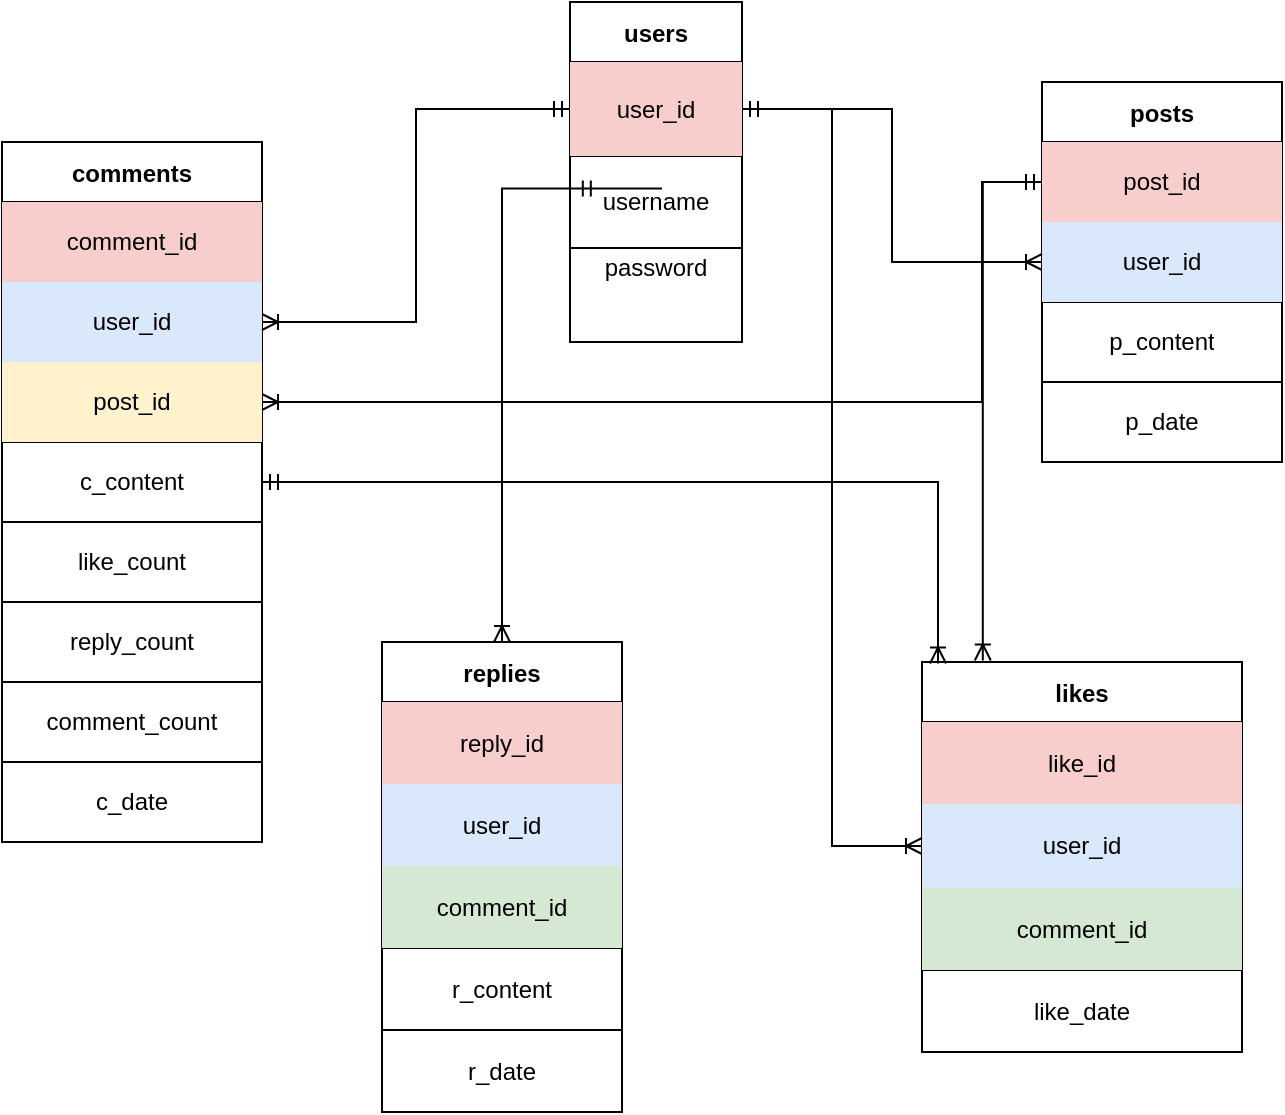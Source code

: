 <mxfile version="21.6.1" type="google">
  <diagram name="Page-1" id="Fj_TykIYIW2eTKfNjTPK">
    <mxGraphModel grid="1" page="1" gridSize="10" guides="1" tooltips="1" connect="1" arrows="1" fold="1" pageScale="1" pageWidth="827" pageHeight="1169" math="0" shadow="0">
      <root>
        <mxCell id="0" />
        <mxCell id="1" parent="0" />
        <mxCell id="C80B-kKx-FUJXn9aEN4--11" value="users" style="shape=table;startSize=30;container=1;collapsible=0;childLayout=tableLayout;fontStyle=1" vertex="1" parent="1">
          <mxGeometry x="354" y="20" width="86" height="170" as="geometry" />
        </mxCell>
        <mxCell id="C80B-kKx-FUJXn9aEN4--12" value="" style="shape=tableRow;horizontal=0;startSize=0;swimlaneHead=0;swimlaneBody=0;strokeColor=inherit;top=0;left=0;bottom=0;right=0;collapsible=0;dropTarget=0;fillColor=none;points=[[0,0.5],[1,0.5]];portConstraint=eastwest;" vertex="1" parent="C80B-kKx-FUJXn9aEN4--11">
          <mxGeometry y="30" width="86" height="47" as="geometry" />
        </mxCell>
        <mxCell id="C80B-kKx-FUJXn9aEN4--13" value="user_id" style="shape=partialRectangle;html=1;whiteSpace=wrap;connectable=0;strokeColor=#b85450;overflow=hidden;fillColor=#f8cecc;top=0;left=0;bottom=0;right=0;pointerEvents=1;" vertex="1" parent="C80B-kKx-FUJXn9aEN4--12">
          <mxGeometry width="86" height="47" as="geometry">
            <mxRectangle width="86" height="47" as="alternateBounds" />
          </mxGeometry>
        </mxCell>
        <mxCell id="C80B-kKx-FUJXn9aEN4--14" value="" style="shape=tableRow;horizontal=0;startSize=0;swimlaneHead=0;swimlaneBody=0;strokeColor=inherit;top=0;left=0;bottom=0;right=0;collapsible=0;dropTarget=0;fillColor=none;points=[[0,0.5],[1,0.5]];portConstraint=eastwest;" vertex="1" parent="C80B-kKx-FUJXn9aEN4--11">
          <mxGeometry y="77" width="86" height="46" as="geometry" />
        </mxCell>
        <mxCell id="C80B-kKx-FUJXn9aEN4--15" value="username" style="shape=partialRectangle;html=1;whiteSpace=wrap;connectable=0;strokeColor=inherit;overflow=hidden;fillColor=none;top=0;left=0;bottom=0;right=0;pointerEvents=1;" vertex="1" parent="C80B-kKx-FUJXn9aEN4--14">
          <mxGeometry width="86" height="46" as="geometry">
            <mxRectangle width="86" height="46" as="alternateBounds" />
          </mxGeometry>
        </mxCell>
        <mxCell id="C80B-kKx-FUJXn9aEN4--16" value="" style="shape=tableRow;horizontal=0;startSize=0;swimlaneHead=0;swimlaneBody=0;strokeColor=inherit;top=0;left=0;bottom=0;right=0;collapsible=0;dropTarget=0;fillColor=none;points=[[0,0.5],[1,0.5]];portConstraint=eastwest;" vertex="1" parent="C80B-kKx-FUJXn9aEN4--11">
          <mxGeometry y="123" width="86" height="47" as="geometry" />
        </mxCell>
        <mxCell id="C80B-kKx-FUJXn9aEN4--17" value="password&lt;table&gt;&lt;tbody&gt;&lt;tr&gt;&lt;td&gt;&lt;br&gt;&lt;/td&gt;&lt;/tr&gt;&lt;tr&gt;&lt;td&gt;&lt;br&gt;&lt;/td&gt;&lt;/tr&gt;&lt;tr&gt;&lt;td&gt;&lt;br&gt;&lt;/td&gt;&lt;/tr&gt;&lt;tr&gt;&lt;td&gt;&lt;br&gt;&lt;/td&gt;&lt;/tr&gt;&lt;tr&gt;&lt;td&gt;&lt;br&gt;&lt;/td&gt;&lt;/tr&gt;&lt;/tbody&gt;&lt;/table&gt;" style="shape=partialRectangle;html=1;whiteSpace=wrap;connectable=0;strokeColor=inherit;overflow=hidden;fillColor=none;top=0;left=0;bottom=0;right=0;pointerEvents=1;" vertex="1" parent="C80B-kKx-FUJXn9aEN4--16">
          <mxGeometry width="86" height="47" as="geometry">
            <mxRectangle width="86" height="47" as="alternateBounds" />
          </mxGeometry>
        </mxCell>
        <mxCell id="C80B-kKx-FUJXn9aEN4--24" value="comments" style="shape=table;startSize=30;container=1;collapsible=0;childLayout=tableLayout;fontStyle=1" vertex="1" parent="1">
          <mxGeometry x="70" y="90" width="130" height="350" as="geometry" />
        </mxCell>
        <mxCell id="C80B-kKx-FUJXn9aEN4--25" value="" style="shape=tableRow;horizontal=0;startSize=0;swimlaneHead=0;swimlaneBody=0;strokeColor=#b85450;top=0;left=0;bottom=0;right=0;collapsible=0;dropTarget=0;fillColor=#f8cecc;points=[[0,0.5],[1,0.5]];portConstraint=eastwest;" vertex="1" parent="C80B-kKx-FUJXn9aEN4--24">
          <mxGeometry y="30" width="130" height="40" as="geometry" />
        </mxCell>
        <mxCell id="C80B-kKx-FUJXn9aEN4--26" value="comment_id" style="shape=partialRectangle;html=1;whiteSpace=wrap;connectable=0;strokeColor=inherit;overflow=hidden;fillColor=none;top=0;left=0;bottom=0;right=0;pointerEvents=1;" vertex="1" parent="C80B-kKx-FUJXn9aEN4--25">
          <mxGeometry width="130" height="40" as="geometry">
            <mxRectangle width="130" height="40" as="alternateBounds" />
          </mxGeometry>
        </mxCell>
        <mxCell id="C80B-kKx-FUJXn9aEN4--27" value="" style="shape=tableRow;horizontal=0;startSize=0;swimlaneHead=0;swimlaneBody=0;strokeColor=inherit;top=0;left=0;bottom=0;right=0;collapsible=0;dropTarget=0;fillColor=none;points=[[0,0.5],[1,0.5]];portConstraint=eastwest;" vertex="1" parent="C80B-kKx-FUJXn9aEN4--24">
          <mxGeometry y="70" width="130" height="40" as="geometry" />
        </mxCell>
        <mxCell id="C80B-kKx-FUJXn9aEN4--28" value="user_id" style="shape=partialRectangle;html=1;whiteSpace=wrap;connectable=0;strokeColor=#6c8ebf;overflow=hidden;fillColor=#dae8fc;top=0;left=0;bottom=0;right=0;pointerEvents=1;" vertex="1" parent="C80B-kKx-FUJXn9aEN4--27">
          <mxGeometry width="130" height="40" as="geometry">
            <mxRectangle width="130" height="40" as="alternateBounds" />
          </mxGeometry>
        </mxCell>
        <mxCell id="C80B-kKx-FUJXn9aEN4--29" value="" style="shape=tableRow;horizontal=0;startSize=0;swimlaneHead=0;swimlaneBody=0;strokeColor=inherit;top=0;left=0;bottom=0;right=0;collapsible=0;dropTarget=0;fillColor=none;points=[[0,0.5],[1,0.5]];portConstraint=eastwest;" vertex="1" parent="C80B-kKx-FUJXn9aEN4--24">
          <mxGeometry y="110" width="130" height="40" as="geometry" />
        </mxCell>
        <mxCell id="C80B-kKx-FUJXn9aEN4--30" value="post_id" style="shape=partialRectangle;html=1;whiteSpace=wrap;connectable=0;strokeColor=#d6b656;overflow=hidden;fillColor=#fff2cc;top=0;left=0;bottom=0;right=0;pointerEvents=1;" vertex="1" parent="C80B-kKx-FUJXn9aEN4--29">
          <mxGeometry width="130" height="40" as="geometry">
            <mxRectangle width="130" height="40" as="alternateBounds" />
          </mxGeometry>
        </mxCell>
        <mxCell id="C80B-kKx-FUJXn9aEN4--31" value="" style="shape=tableRow;horizontal=0;startSize=0;swimlaneHead=0;swimlaneBody=0;strokeColor=inherit;top=0;left=0;bottom=0;right=0;collapsible=0;dropTarget=0;fillColor=none;points=[[0,0.5],[1,0.5]];portConstraint=eastwest;" vertex="1" parent="C80B-kKx-FUJXn9aEN4--24">
          <mxGeometry y="150" width="130" height="40" as="geometry" />
        </mxCell>
        <mxCell id="C80B-kKx-FUJXn9aEN4--32" value="c_content" style="shape=partialRectangle;html=1;whiteSpace=wrap;connectable=0;strokeColor=inherit;overflow=hidden;fillColor=none;top=0;left=0;bottom=0;right=0;pointerEvents=1;" vertex="1" parent="C80B-kKx-FUJXn9aEN4--31">
          <mxGeometry width="130" height="40" as="geometry">
            <mxRectangle width="130" height="40" as="alternateBounds" />
          </mxGeometry>
        </mxCell>
        <mxCell id="3DiP7d0eMVGVt6MRuFkm-5" value="" style="shape=tableRow;horizontal=0;startSize=0;swimlaneHead=0;swimlaneBody=0;strokeColor=inherit;top=0;left=0;bottom=0;right=0;collapsible=0;dropTarget=0;fillColor=none;points=[[0,0.5],[1,0.5]];portConstraint=eastwest;" vertex="1" parent="C80B-kKx-FUJXn9aEN4--24">
          <mxGeometry y="190" width="130" height="40" as="geometry" />
        </mxCell>
        <mxCell id="3DiP7d0eMVGVt6MRuFkm-6" value="like_count" style="shape=partialRectangle;html=1;whiteSpace=wrap;connectable=0;strokeColor=inherit;overflow=hidden;fillColor=none;top=0;left=0;bottom=0;right=0;pointerEvents=1;" vertex="1" parent="3DiP7d0eMVGVt6MRuFkm-5">
          <mxGeometry width="130" height="40" as="geometry">
            <mxRectangle width="130" height="40" as="alternateBounds" />
          </mxGeometry>
        </mxCell>
        <mxCell id="yr2vT68bQ3zHwlUV2fQY-1" value="" style="shape=tableRow;horizontal=0;startSize=0;swimlaneHead=0;swimlaneBody=0;strokeColor=inherit;top=0;left=0;bottom=0;right=0;collapsible=0;dropTarget=0;fillColor=none;points=[[0,0.5],[1,0.5]];portConstraint=eastwest;" vertex="1" parent="C80B-kKx-FUJXn9aEN4--24">
          <mxGeometry y="230" width="130" height="40" as="geometry" />
        </mxCell>
        <mxCell id="yr2vT68bQ3zHwlUV2fQY-2" value="reply_count" style="shape=partialRectangle;html=1;whiteSpace=wrap;connectable=0;strokeColor=inherit;overflow=hidden;fillColor=none;top=0;left=0;bottom=0;right=0;pointerEvents=1;" vertex="1" parent="yr2vT68bQ3zHwlUV2fQY-1">
          <mxGeometry width="130" height="40" as="geometry">
            <mxRectangle width="130" height="40" as="alternateBounds" />
          </mxGeometry>
        </mxCell>
        <mxCell id="3DiP7d0eMVGVt6MRuFkm-7" value="" style="shape=tableRow;horizontal=0;startSize=0;swimlaneHead=0;swimlaneBody=0;strokeColor=inherit;top=0;left=0;bottom=0;right=0;collapsible=0;dropTarget=0;fillColor=none;points=[[0,0.5],[1,0.5]];portConstraint=eastwest;" vertex="1" parent="C80B-kKx-FUJXn9aEN4--24">
          <mxGeometry y="270" width="130" height="40" as="geometry" />
        </mxCell>
        <mxCell id="3DiP7d0eMVGVt6MRuFkm-8" value="comment_count" style="shape=partialRectangle;html=1;whiteSpace=wrap;connectable=0;strokeColor=inherit;overflow=hidden;fillColor=none;top=0;left=0;bottom=0;right=0;pointerEvents=1;" vertex="1" parent="3DiP7d0eMVGVt6MRuFkm-7">
          <mxGeometry width="130" height="40" as="geometry">
            <mxRectangle width="130" height="40" as="alternateBounds" />
          </mxGeometry>
        </mxCell>
        <mxCell id="C80B-kKx-FUJXn9aEN4--33" value="" style="shape=tableRow;horizontal=0;startSize=0;swimlaneHead=0;swimlaneBody=0;strokeColor=inherit;top=0;left=0;bottom=0;right=0;collapsible=0;dropTarget=0;fillColor=none;points=[[0,0.5],[1,0.5]];portConstraint=eastwest;" vertex="1" parent="C80B-kKx-FUJXn9aEN4--24">
          <mxGeometry y="310" width="130" height="40" as="geometry" />
        </mxCell>
        <mxCell id="C80B-kKx-FUJXn9aEN4--34" value="c_date" style="shape=partialRectangle;html=1;whiteSpace=wrap;connectable=0;strokeColor=inherit;overflow=hidden;fillColor=none;top=0;left=0;bottom=0;right=0;pointerEvents=1;" vertex="1" parent="C80B-kKx-FUJXn9aEN4--33">
          <mxGeometry width="130" height="40" as="geometry">
            <mxRectangle width="130" height="40" as="alternateBounds" />
          </mxGeometry>
        </mxCell>
        <mxCell id="C80B-kKx-FUJXn9aEN4--35" value="posts" style="shape=table;startSize=30;container=1;collapsible=0;childLayout=tableLayout;fontStyle=1" vertex="1" parent="1">
          <mxGeometry x="590" y="60" width="120" height="190" as="geometry" />
        </mxCell>
        <mxCell id="C80B-kKx-FUJXn9aEN4--36" value="" style="shape=tableRow;horizontal=0;startSize=0;swimlaneHead=0;swimlaneBody=0;strokeColor=inherit;top=0;left=0;bottom=0;right=0;collapsible=0;dropTarget=0;fillColor=none;points=[[0,0.5],[1,0.5]];portConstraint=eastwest;" vertex="1" parent="C80B-kKx-FUJXn9aEN4--35">
          <mxGeometry y="30" width="120" height="40" as="geometry" />
        </mxCell>
        <mxCell id="C80B-kKx-FUJXn9aEN4--37" value="post_id" style="shape=partialRectangle;html=1;whiteSpace=wrap;connectable=0;strokeColor=#b85450;overflow=hidden;fillColor=#f8cecc;top=0;left=0;bottom=0;right=0;pointerEvents=1;" vertex="1" parent="C80B-kKx-FUJXn9aEN4--36">
          <mxGeometry width="120" height="40" as="geometry">
            <mxRectangle width="120" height="40" as="alternateBounds" />
          </mxGeometry>
        </mxCell>
        <mxCell id="C80B-kKx-FUJXn9aEN4--38" value="" style="shape=tableRow;horizontal=0;startSize=0;swimlaneHead=0;swimlaneBody=0;strokeColor=inherit;top=0;left=0;bottom=0;right=0;collapsible=0;dropTarget=0;fillColor=none;points=[[0,0.5],[1,0.5]];portConstraint=eastwest;" vertex="1" parent="C80B-kKx-FUJXn9aEN4--35">
          <mxGeometry y="70" width="120" height="40" as="geometry" />
        </mxCell>
        <mxCell id="C80B-kKx-FUJXn9aEN4--39" value="user_id" style="shape=partialRectangle;html=1;whiteSpace=wrap;connectable=0;strokeColor=#6c8ebf;overflow=hidden;fillColor=#dae8fc;top=0;left=0;bottom=0;right=0;pointerEvents=1;" vertex="1" parent="C80B-kKx-FUJXn9aEN4--38">
          <mxGeometry width="120" height="40" as="geometry">
            <mxRectangle width="120" height="40" as="alternateBounds" />
          </mxGeometry>
        </mxCell>
        <mxCell id="C80B-kKx-FUJXn9aEN4--40" value="" style="shape=tableRow;horizontal=0;startSize=0;swimlaneHead=0;swimlaneBody=0;strokeColor=inherit;top=0;left=0;bottom=0;right=0;collapsible=0;dropTarget=0;fillColor=none;points=[[0,0.5],[1,0.5]];portConstraint=eastwest;" vertex="1" parent="C80B-kKx-FUJXn9aEN4--35">
          <mxGeometry y="110" width="120" height="40" as="geometry" />
        </mxCell>
        <mxCell id="C80B-kKx-FUJXn9aEN4--41" value="p_content" style="shape=partialRectangle;html=1;whiteSpace=wrap;connectable=0;strokeColor=inherit;overflow=hidden;fillColor=none;top=0;left=0;bottom=0;right=0;pointerEvents=1;" vertex="1" parent="C80B-kKx-FUJXn9aEN4--40">
          <mxGeometry width="120" height="40" as="geometry">
            <mxRectangle width="120" height="40" as="alternateBounds" />
          </mxGeometry>
        </mxCell>
        <mxCell id="C80B-kKx-FUJXn9aEN4--42" value="" style="shape=tableRow;horizontal=0;startSize=0;swimlaneHead=0;swimlaneBody=0;strokeColor=inherit;top=0;left=0;bottom=0;right=0;collapsible=0;dropTarget=0;fillColor=none;points=[[0,0.5],[1,0.5]];portConstraint=eastwest;" vertex="1" parent="C80B-kKx-FUJXn9aEN4--35">
          <mxGeometry y="150" width="120" height="40" as="geometry" />
        </mxCell>
        <mxCell id="C80B-kKx-FUJXn9aEN4--43" value="p_date" style="shape=partialRectangle;html=1;whiteSpace=wrap;connectable=0;strokeColor=inherit;overflow=hidden;fillColor=none;top=0;left=0;bottom=0;right=0;pointerEvents=1;" vertex="1" parent="C80B-kKx-FUJXn9aEN4--42">
          <mxGeometry width="120" height="40" as="geometry">
            <mxRectangle width="120" height="40" as="alternateBounds" />
          </mxGeometry>
        </mxCell>
        <mxCell id="C80B-kKx-FUJXn9aEN4--90" style="edgeStyle=orthogonalEdgeStyle;rounded=0;orthogonalLoop=1;jettySize=auto;html=1;exitX=0.5;exitY=0;exitDx=0;exitDy=0;entryX=0.028;entryY=0.352;entryDx=0;entryDy=0;entryPerimeter=0;endArrow=ERmandOne;endFill=0;" edge="1" parent="1" source="C80B-kKx-FUJXn9aEN4--55" target="C80B-kKx-FUJXn9aEN4--14">
          <mxGeometry relative="1" as="geometry" />
        </mxCell>
        <mxCell id="C80B-kKx-FUJXn9aEN4--55" value="replies" style="shape=table;startSize=30;container=1;collapsible=0;childLayout=tableLayout;fontStyle=1" vertex="1" parent="1">
          <mxGeometry x="260" y="340" width="120" height="235" as="geometry" />
        </mxCell>
        <mxCell id="C80B-kKx-FUJXn9aEN4--56" value="" style="shape=tableRow;horizontal=0;startSize=0;swimlaneHead=0;swimlaneBody=0;strokeColor=inherit;top=0;left=0;bottom=0;right=0;collapsible=0;dropTarget=0;fillColor=none;points=[[0,0.5],[1,0.5]];portConstraint=eastwest;" vertex="1" parent="C80B-kKx-FUJXn9aEN4--55">
          <mxGeometry y="30" width="120" height="41" as="geometry" />
        </mxCell>
        <mxCell id="C80B-kKx-FUJXn9aEN4--57" value="reply_id" style="shape=partialRectangle;html=1;whiteSpace=wrap;connectable=0;strokeColor=#b85450;overflow=hidden;fillColor=#f8cecc;top=0;left=0;bottom=0;right=0;pointerEvents=1;" vertex="1" parent="C80B-kKx-FUJXn9aEN4--56">
          <mxGeometry width="120" height="41" as="geometry">
            <mxRectangle width="120" height="41" as="alternateBounds" />
          </mxGeometry>
        </mxCell>
        <mxCell id="C80B-kKx-FUJXn9aEN4--58" value="" style="shape=tableRow;horizontal=0;startSize=0;swimlaneHead=0;swimlaneBody=0;strokeColor=inherit;top=0;left=0;bottom=0;right=0;collapsible=0;dropTarget=0;fillColor=none;points=[[0,0.5],[1,0.5]];portConstraint=eastwest;" vertex="1" parent="C80B-kKx-FUJXn9aEN4--55">
          <mxGeometry y="71" width="120" height="41" as="geometry" />
        </mxCell>
        <mxCell id="C80B-kKx-FUJXn9aEN4--59" value="user_id" style="shape=partialRectangle;html=1;whiteSpace=wrap;connectable=0;strokeColor=#6c8ebf;overflow=hidden;fillColor=#dae8fc;top=0;left=0;bottom=0;right=0;pointerEvents=1;" vertex="1" parent="C80B-kKx-FUJXn9aEN4--58">
          <mxGeometry width="120" height="41" as="geometry">
            <mxRectangle width="120" height="41" as="alternateBounds" />
          </mxGeometry>
        </mxCell>
        <mxCell id="C80B-kKx-FUJXn9aEN4--60" value="" style="shape=tableRow;horizontal=0;startSize=0;swimlaneHead=0;swimlaneBody=0;strokeColor=inherit;top=0;left=0;bottom=0;right=0;collapsible=0;dropTarget=0;fillColor=none;points=[[0,0.5],[1,0.5]];portConstraint=eastwest;" vertex="1" parent="C80B-kKx-FUJXn9aEN4--55">
          <mxGeometry y="112" width="120" height="41" as="geometry" />
        </mxCell>
        <mxCell id="C80B-kKx-FUJXn9aEN4--61" value="comment_id" style="shape=partialRectangle;html=1;whiteSpace=wrap;connectable=0;strokeColor=#82b366;overflow=hidden;fillColor=#d5e8d4;top=0;left=0;bottom=0;right=0;pointerEvents=1;" vertex="1" parent="C80B-kKx-FUJXn9aEN4--60">
          <mxGeometry width="120" height="41" as="geometry">
            <mxRectangle width="120" height="41" as="alternateBounds" />
          </mxGeometry>
        </mxCell>
        <mxCell id="C80B-kKx-FUJXn9aEN4--62" value="" style="shape=tableRow;horizontal=0;startSize=0;swimlaneHead=0;swimlaneBody=0;strokeColor=inherit;top=0;left=0;bottom=0;right=0;collapsible=0;dropTarget=0;fillColor=none;points=[[0,0.5],[1,0.5]];portConstraint=eastwest;" vertex="1" parent="C80B-kKx-FUJXn9aEN4--55">
          <mxGeometry y="153" width="120" height="41" as="geometry" />
        </mxCell>
        <mxCell id="C80B-kKx-FUJXn9aEN4--63" value="r_content" style="shape=partialRectangle;html=1;whiteSpace=wrap;connectable=0;strokeColor=inherit;overflow=hidden;fillColor=none;top=0;left=0;bottom=0;right=0;pointerEvents=1;" vertex="1" parent="C80B-kKx-FUJXn9aEN4--62">
          <mxGeometry width="120" height="41" as="geometry">
            <mxRectangle width="120" height="41" as="alternateBounds" />
          </mxGeometry>
        </mxCell>
        <mxCell id="C80B-kKx-FUJXn9aEN4--64" value="" style="shape=tableRow;horizontal=0;startSize=0;swimlaneHead=0;swimlaneBody=0;strokeColor=inherit;top=0;left=0;bottom=0;right=0;collapsible=0;dropTarget=0;fillColor=none;points=[[0,0.5],[1,0.5]];portConstraint=eastwest;" vertex="1" parent="C80B-kKx-FUJXn9aEN4--55">
          <mxGeometry y="194" width="120" height="41" as="geometry" />
        </mxCell>
        <mxCell id="C80B-kKx-FUJXn9aEN4--65" value="r_date" style="shape=partialRectangle;html=1;whiteSpace=wrap;connectable=0;strokeColor=inherit;overflow=hidden;fillColor=none;top=0;left=0;bottom=0;right=0;pointerEvents=1;" vertex="1" parent="C80B-kKx-FUJXn9aEN4--64">
          <mxGeometry width="120" height="41" as="geometry">
            <mxRectangle width="120" height="41" as="alternateBounds" />
          </mxGeometry>
        </mxCell>
        <mxCell id="C80B-kKx-FUJXn9aEN4--66" value="likes" style="shape=table;startSize=30;container=1;collapsible=0;childLayout=tableLayout;fontStyle=1" vertex="1" parent="1">
          <mxGeometry x="530" y="350" width="160" height="195" as="geometry" />
        </mxCell>
        <mxCell id="C80B-kKx-FUJXn9aEN4--67" value="" style="shape=tableRow;horizontal=0;startSize=0;swimlaneHead=0;swimlaneBody=0;strokeColor=inherit;top=0;left=0;bottom=0;right=0;collapsible=0;dropTarget=0;fillColor=none;points=[[0,0.5],[1,0.5]];portConstraint=eastwest;" vertex="1" parent="C80B-kKx-FUJXn9aEN4--66">
          <mxGeometry y="30" width="160" height="41" as="geometry" />
        </mxCell>
        <mxCell id="C80B-kKx-FUJXn9aEN4--68" value="like_id" style="shape=partialRectangle;html=1;whiteSpace=wrap;connectable=0;strokeColor=#b85450;overflow=hidden;fillColor=#f8cecc;top=0;left=0;bottom=0;right=0;pointerEvents=1;" vertex="1" parent="C80B-kKx-FUJXn9aEN4--67">
          <mxGeometry width="160" height="41" as="geometry">
            <mxRectangle width="160" height="41" as="alternateBounds" />
          </mxGeometry>
        </mxCell>
        <mxCell id="C80B-kKx-FUJXn9aEN4--69" value="" style="shape=tableRow;horizontal=0;startSize=0;swimlaneHead=0;swimlaneBody=0;strokeColor=inherit;top=0;left=0;bottom=0;right=0;collapsible=0;dropTarget=0;fillColor=none;points=[[0,0.5],[1,0.5]];portConstraint=eastwest;" vertex="1" parent="C80B-kKx-FUJXn9aEN4--66">
          <mxGeometry y="71" width="160" height="42" as="geometry" />
        </mxCell>
        <mxCell id="C80B-kKx-FUJXn9aEN4--70" value="user_id" style="shape=partialRectangle;html=1;whiteSpace=wrap;connectable=0;strokeColor=#6c8ebf;overflow=hidden;fillColor=#dae8fc;top=0;left=0;bottom=0;right=0;pointerEvents=1;" vertex="1" parent="C80B-kKx-FUJXn9aEN4--69">
          <mxGeometry width="160" height="42" as="geometry">
            <mxRectangle width="160" height="42" as="alternateBounds" />
          </mxGeometry>
        </mxCell>
        <mxCell id="C80B-kKx-FUJXn9aEN4--71" value="" style="shape=tableRow;horizontal=0;startSize=0;swimlaneHead=0;swimlaneBody=0;strokeColor=inherit;top=0;left=0;bottom=0;right=0;collapsible=0;dropTarget=0;fillColor=none;points=[[0,0.5],[1,0.5]];portConstraint=eastwest;" vertex="1" parent="C80B-kKx-FUJXn9aEN4--66">
          <mxGeometry y="113" width="160" height="41" as="geometry" />
        </mxCell>
        <mxCell id="C80B-kKx-FUJXn9aEN4--72" value="comment_id" style="shape=partialRectangle;html=1;whiteSpace=wrap;connectable=0;strokeColor=#82b366;overflow=hidden;fillColor=#d5e8d4;top=0;left=0;bottom=0;right=0;pointerEvents=1;" vertex="1" parent="C80B-kKx-FUJXn9aEN4--71">
          <mxGeometry width="160" height="41" as="geometry">
            <mxRectangle width="160" height="41" as="alternateBounds" />
          </mxGeometry>
        </mxCell>
        <mxCell id="C80B-kKx-FUJXn9aEN4--73" value="" style="shape=tableRow;horizontal=0;startSize=0;swimlaneHead=0;swimlaneBody=0;strokeColor=inherit;top=0;left=0;bottom=0;right=0;collapsible=0;dropTarget=0;fillColor=none;points=[[0,0.5],[1,0.5]];portConstraint=eastwest;" vertex="1" parent="C80B-kKx-FUJXn9aEN4--66">
          <mxGeometry y="154" width="160" height="41" as="geometry" />
        </mxCell>
        <mxCell id="C80B-kKx-FUJXn9aEN4--74" value="like_date" style="shape=partialRectangle;html=1;whiteSpace=wrap;connectable=0;strokeColor=inherit;overflow=hidden;fillColor=none;top=0;left=0;bottom=0;right=0;pointerEvents=1;" vertex="1" parent="C80B-kKx-FUJXn9aEN4--73">
          <mxGeometry width="160" height="41" as="geometry">
            <mxRectangle width="160" height="41" as="alternateBounds" />
          </mxGeometry>
        </mxCell>
        <mxCell id="C80B-kKx-FUJXn9aEN4--81" style="edgeStyle=orthogonalEdgeStyle;rounded=0;orthogonalLoop=1;jettySize=auto;html=1;exitX=1;exitY=0.5;exitDx=0;exitDy=0;entryX=0;entryY=0.5;entryDx=0;entryDy=0;endArrow=ERoneToMany;endFill=0;startArrow=ERmandOne;startFill=0;" edge="1" parent="1" source="C80B-kKx-FUJXn9aEN4--12" target="C80B-kKx-FUJXn9aEN4--38">
          <mxGeometry relative="1" as="geometry" />
        </mxCell>
        <mxCell id="C80B-kKx-FUJXn9aEN4--82" style="edgeStyle=orthogonalEdgeStyle;rounded=0;orthogonalLoop=1;jettySize=auto;html=1;exitX=0;exitY=0.5;exitDx=0;exitDy=0;entryX=1;entryY=0.5;entryDx=0;entryDy=0;endArrow=ERoneToMany;endFill=0;startArrow=ERmandOne;startFill=0;" edge="1" parent="1" source="C80B-kKx-FUJXn9aEN4--12" target="C80B-kKx-FUJXn9aEN4--27">
          <mxGeometry relative="1" as="geometry" />
        </mxCell>
        <mxCell id="C80B-kKx-FUJXn9aEN4--83" style="edgeStyle=orthogonalEdgeStyle;rounded=0;orthogonalLoop=1;jettySize=auto;html=1;exitX=1;exitY=0.5;exitDx=0;exitDy=0;entryX=0;entryY=0.5;entryDx=0;entryDy=0;endArrow=ERoneToMany;endFill=0;" edge="1" parent="1" source="C80B-kKx-FUJXn9aEN4--12" target="C80B-kKx-FUJXn9aEN4--69">
          <mxGeometry relative="1" as="geometry" />
        </mxCell>
        <mxCell id="C80B-kKx-FUJXn9aEN4--84" style="edgeStyle=orthogonalEdgeStyle;rounded=0;orthogonalLoop=1;jettySize=auto;html=1;exitX=0;exitY=0.5;exitDx=0;exitDy=0;entryX=1;entryY=0.5;entryDx=0;entryDy=0;endArrow=ERoneToMany;endFill=0;startArrow=ERmandOne;startFill=0;" edge="1" parent="1" source="C80B-kKx-FUJXn9aEN4--36" target="C80B-kKx-FUJXn9aEN4--29">
          <mxGeometry relative="1" as="geometry">
            <mxPoint x="530" y="220" as="targetPoint" />
            <Array as="points">
              <mxPoint x="560" y="110" />
              <mxPoint x="560" y="220" />
            </Array>
          </mxGeometry>
        </mxCell>
        <mxCell id="C80B-kKx-FUJXn9aEN4--87" style="edgeStyle=orthogonalEdgeStyle;rounded=0;orthogonalLoop=1;jettySize=auto;html=1;exitX=0;exitY=0.5;exitDx=0;exitDy=0;entryX=0.19;entryY=-0.004;entryDx=0;entryDy=0;entryPerimeter=0;endArrow=ERoneToMany;endFill=0;" edge="1" parent="1" source="C80B-kKx-FUJXn9aEN4--36" target="C80B-kKx-FUJXn9aEN4--66">
          <mxGeometry relative="1" as="geometry" />
        </mxCell>
        <mxCell id="C80B-kKx-FUJXn9aEN4--88" style="edgeStyle=orthogonalEdgeStyle;rounded=0;orthogonalLoop=1;jettySize=auto;html=1;exitX=1;exitY=0.5;exitDx=0;exitDy=0;entryX=0.05;entryY=0.004;entryDx=0;entryDy=0;entryPerimeter=0;endArrow=ERoneToMany;endFill=0;startArrow=ERmandOne;startFill=0;" edge="1" parent="1" source="C80B-kKx-FUJXn9aEN4--31" target="C80B-kKx-FUJXn9aEN4--66">
          <mxGeometry relative="1" as="geometry" />
        </mxCell>
        <mxCell id="C80B-kKx-FUJXn9aEN4--89" style="edgeStyle=orthogonalEdgeStyle;rounded=0;orthogonalLoop=1;jettySize=auto;html=1;exitX=1;exitY=0.5;exitDx=0;exitDy=0;entryX=0.5;entryY=0;entryDx=0;entryDy=0;endArrow=ERoneToMany;endFill=0;" edge="1" parent="1" source="C80B-kKx-FUJXn9aEN4--31" target="C80B-kKx-FUJXn9aEN4--55">
          <mxGeometry relative="1" as="geometry" />
        </mxCell>
      </root>
    </mxGraphModel>
  </diagram>
</mxfile>
